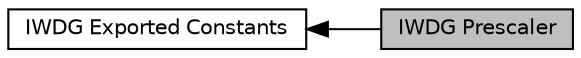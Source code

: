 digraph "IWDG Prescaler"
{
  edge [fontname="Helvetica",fontsize="10",labelfontname="Helvetica",labelfontsize="10"];
  node [fontname="Helvetica",fontsize="10",shape=record];
  rankdir=LR;
  Node0 [label="IWDG Prescaler",height=0.2,width=0.4,color="black", fillcolor="grey75", style="filled", fontcolor="black"];
  Node1 [label="IWDG Exported Constants",height=0.2,width=0.4,color="black", fillcolor="white", style="filled",URL="$group___i_w_d_g___exported___constants.html"];
  Node1->Node0 [shape=plaintext, dir="back", style="solid"];
}
